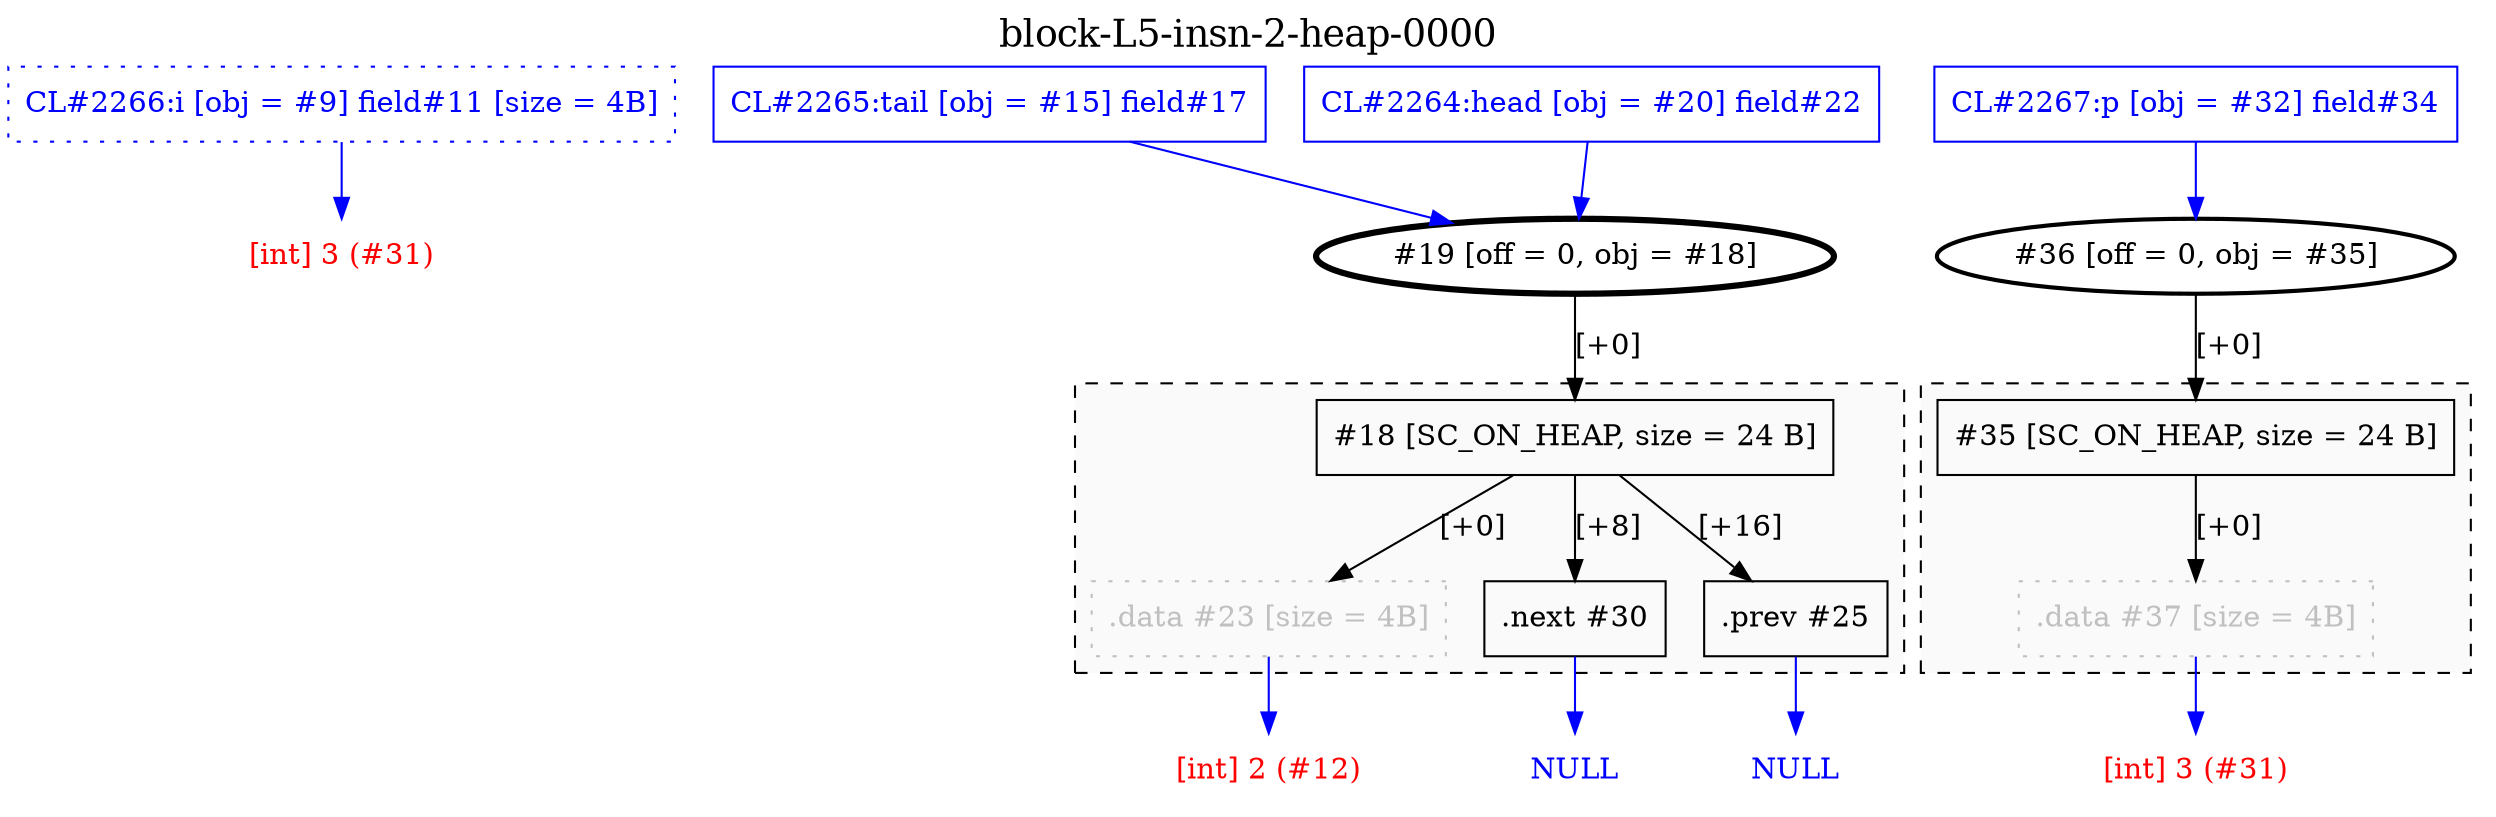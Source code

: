 digraph "block-L5-insn-2-heap-0000" {
	label=<<FONT POINT-SIZE="18">block-L5-insn-2-heap-0000</FONT>>;
	clusterrank=local;
	labelloc=t;
	"9" [shape=box, color=blue, fontcolor=blue, style=dotted, label="CL#2266:i [obj = #9] field#11 [size = 4B]"];
	"15" [shape=box, color=blue, fontcolor=blue, label="CL#2265:tail [obj = #15] field#17"];
subgraph "cluster1" {
	rank=same;
	label="";
	color=black;
	fontcolor=black;
	bgcolor=gray98;
	style=dashed;
	penwidth=1.0;
	"18" [shape=box, color=black, fontcolor=black, label="#18 [SC_ON_HEAP, size = 24 B]"];
	"23" [shape=box, color=gray, fontcolor=gray, style=dotted, label=".data #23 [size = 4B]"];
	"18" -> "23" [color=black, fontcolor=black, label="[+0]"];
	"30" [shape=box, color=black, fontcolor=black, label=".next #30"];
	"18" -> "30" [color=black, fontcolor=black, label="[+8]"];
	"25" [shape=box, color=black, fontcolor=black, label=".prev #25"];
	"18" -> "25" [color=black, fontcolor=black, label="[+16]"];
}
	"20" [shape=box, color=blue, fontcolor=blue, label="CL#2264:head [obj = #20] field#22"];
	"32" [shape=box, color=blue, fontcolor=blue, label="CL#2267:p [obj = #32] field#34"];
subgraph "cluster2" {
	rank=same;
	label="";
	color=black;
	fontcolor=black;
	bgcolor=gray98;
	style=dashed;
	penwidth=1.0;
	"35" [shape=box, color=black, fontcolor=black, label="#35 [SC_ON_HEAP, size = 24 B]"];
	"37" [shape=box, color=gray, fontcolor=gray, style=dotted, label=".data #37 [size = 4B]"];
	"35" -> "37" [color=black, fontcolor=black, label="[+0]"];
}
	"19" [shape=ellipse, penwidth=3, fontcolor=black, label="#19 [off = 0, obj = #18]"];
	"19" -> "18" [color=black, fontcolor=black, label="[+0]"];
	"36" [shape=ellipse, penwidth=2, fontcolor=black, label="#36 [off = 0, obj = #35]"];
	"36" -> "35" [color=black, fontcolor=black, label="[+0]"];
	"lonely3" [shape=plaintext, fontcolor=red, label="[int] 3 (#31)"];
	"9" -> "lonely3" [color=blue, fontcolor=blue];
	"15" -> "19" [color=blue, fontcolor=blue];
	"lonely4" [shape=plaintext, fontcolor=red, label="[int] 2 (#12)"];
	"23" -> "lonely4" [color=blue, fontcolor=blue];
	"lonely5" [shape=plaintext, fontcolor=blue, label="NULL"];
	"30" -> "lonely5" [color=blue, fontcolor=blue];
	"lonely6" [shape=plaintext, fontcolor=blue, label="NULL"];
	"25" -> "lonely6" [color=blue, fontcolor=blue];
	"20" -> "19" [color=blue, fontcolor=blue];
	"32" -> "36" [color=blue, fontcolor=blue];
	"lonely7" [shape=plaintext, fontcolor=red, label="[int] 3 (#31)"];
	"37" -> "lonely7" [color=blue, fontcolor=blue];
}
